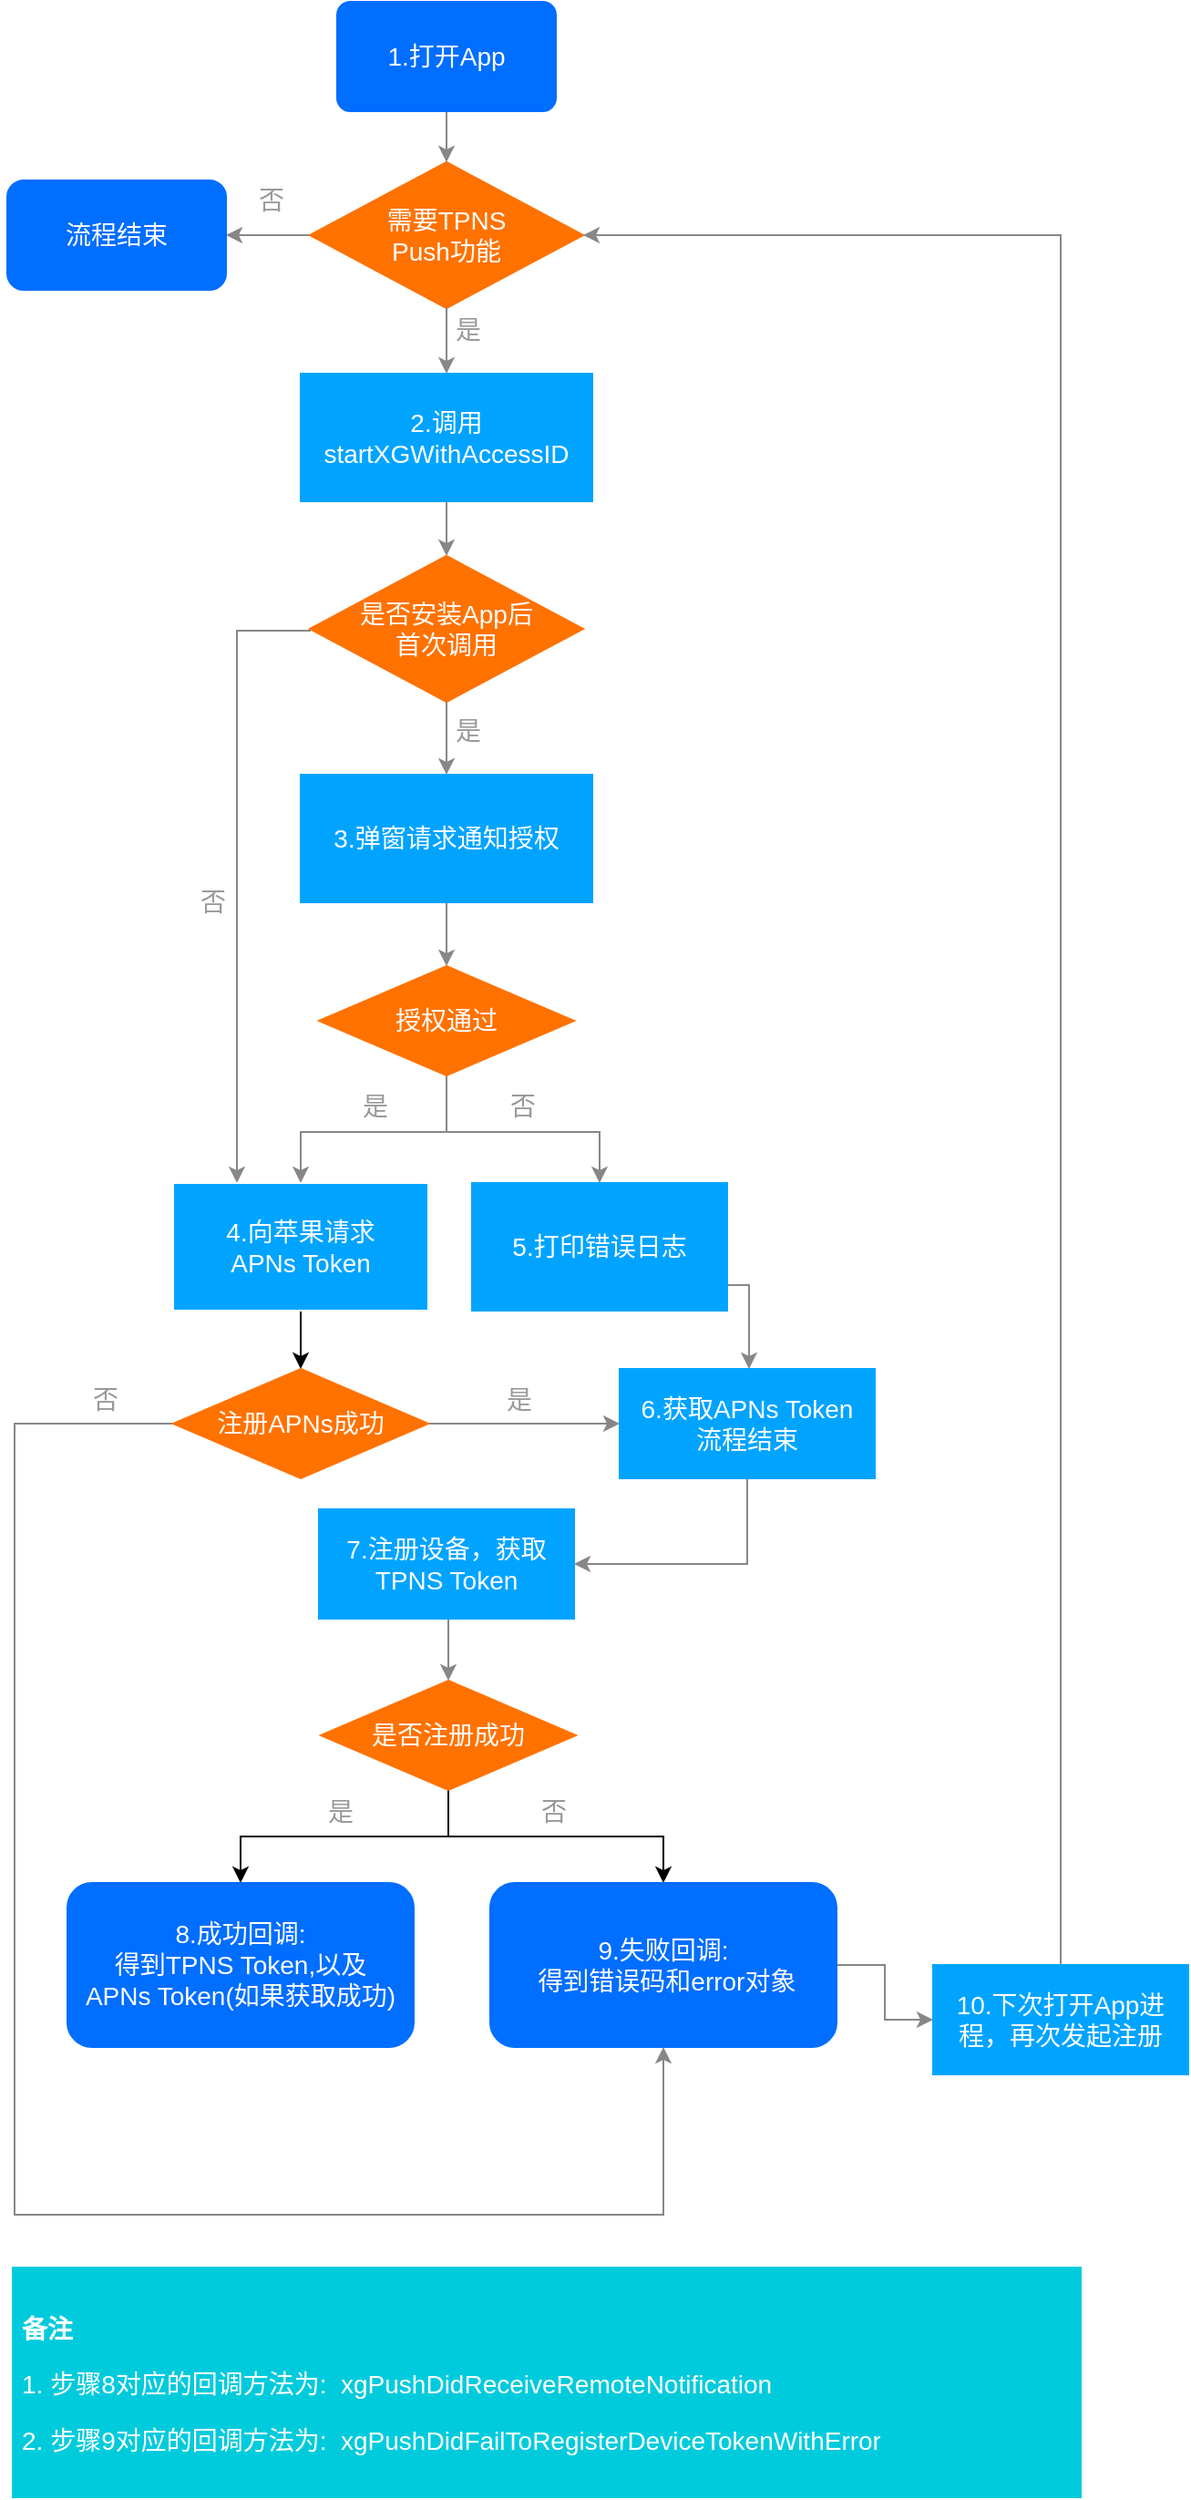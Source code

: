 <mxfile version="13.10.5" type="github">
  <diagram id="-N9uZjTop2ZxeEDGDAec" name="Page-1">
    <mxGraphModel dx="854" dy="771" grid="0" gridSize="10" guides="1" tooltips="1" connect="1" arrows="1" fold="1" page="1" pageScale="1" pageWidth="850" pageHeight="1100" math="0" shadow="0">
      <root>
        <mxCell id="0" />
        <mxCell id="1" parent="0" />
        <mxCell id="5" value="" style="endArrow=classic;html=1;exitX=0.5;exitY=1;exitDx=0;exitDy=0;entryX=0.5;entryY=0;entryDx=0;entryDy=0;strokeColor=#878787;" parent="1" source="6" target="11" edge="1">
          <mxGeometry width="50" height="50" relative="1" as="geometry">
            <mxPoint x="407" y="187" as="sourcePoint" />
            <mxPoint x="407" y="207" as="targetPoint" />
          </mxGeometry>
        </mxCell>
        <mxCell id="6" value="&lt;font face=&quot;helvetica&quot; style=&quot;font-size: 14px;&quot;&gt;1.打开App&lt;/font&gt;" style="rounded=1;whiteSpace=wrap;html=1;fillColor=#006EFF;strokeColor=#006EFF;fontColor=#FFFFFF;fontSize=14;rotation=0;arcSize=12;" parent="1" vertex="1">
          <mxGeometry x="347" y="30" width="120" height="60" as="geometry" />
        </mxCell>
        <mxCell id="113" style="edgeStyle=orthogonalEdgeStyle;rounded=0;orthogonalLoop=1;jettySize=auto;html=1;exitX=0.5;exitY=1;exitDx=0;exitDy=0;entryX=0.5;entryY=0;entryDx=0;entryDy=0;strokeColor=#878787;" parent="1" source="7" target="46" edge="1">
          <mxGeometry relative="1" as="geometry" />
        </mxCell>
        <mxCell id="7" value="&lt;font face=&quot;helvetica&quot; style=&quot;font-size: 14px;&quot;&gt;&lt;font style=&quot;font-size: 14px;&quot;&gt;2.调用startXGWithAccessID&lt;/font&gt;&lt;br style=&quot;font-size: 14px;&quot;&gt;&lt;/font&gt;" style="rounded=0;whiteSpace=wrap;html=1;fillColor=#00A4FF;strokeColor=#00A4FF;fontColor=#FFFFFF;fontSize=14;" parent="1" vertex="1">
          <mxGeometry x="327" y="234" width="160" height="70" as="geometry" />
        </mxCell>
        <mxCell id="10" value="是" style="text;html=1;strokeColor=none;fillColor=none;align=center;verticalAlign=middle;whiteSpace=wrap;rounded=0;fontColor=#999999;fontSize=14;" parent="1" vertex="1">
          <mxGeometry x="407" y="198" width="24" height="24" as="geometry" />
        </mxCell>
        <mxCell id="156" style="edgeStyle=orthogonalEdgeStyle;rounded=0;orthogonalLoop=1;jettySize=auto;html=1;exitX=0;exitY=0.5;exitDx=0;exitDy=0;entryX=1;entryY=0.5;entryDx=0;entryDy=0;arcSize=11;strokeColor=#878787;" parent="1" source="11" target="155" edge="1">
          <mxGeometry relative="1" as="geometry" />
        </mxCell>
        <mxCell id="11" value="需要TPNS&lt;br&gt;Push功能" style="rhombus;whiteSpace=wrap;html=1;fontColor=#FFFFFF;fillColor=#FF7200;strokeColor=#FF7200;fontSize=14;" parent="1" vertex="1">
          <mxGeometry x="332" y="118" width="150" height="80" as="geometry" />
        </mxCell>
        <mxCell id="28" value="" style="edgeStyle=orthogonalEdgeStyle;rounded=0;orthogonalLoop=1;jettySize=auto;html=1;exitX=0.5;exitY=1;exitDx=0;exitDy=0;arcSize=11;strokeColor=#878787;" parent="1" source="11" target="7" edge="1">
          <mxGeometry relative="1" as="geometry">
            <mxPoint x="417" y="377" as="sourcePoint" />
            <mxPoint x="407" y="307" as="targetPoint" />
          </mxGeometry>
        </mxCell>
        <mxCell id="110" style="edgeStyle=orthogonalEdgeStyle;rounded=0;orthogonalLoop=1;jettySize=auto;html=1;strokeColor=#878787;" parent="1" source="46" target="106" edge="1">
          <mxGeometry relative="1" as="geometry" />
        </mxCell>
        <mxCell id="140" style="edgeStyle=orthogonalEdgeStyle;rounded=0;orthogonalLoop=1;jettySize=auto;html=1;exitX=0;exitY=0.5;exitDx=0;exitDy=0;entryX=0.25;entryY=0;entryDx=0;entryDy=0;strokeColor=#878787;" parent="1" source="46" target="120" edge="1">
          <mxGeometry relative="1" as="geometry">
            <Array as="points">
              <mxPoint x="292" y="375" />
            </Array>
          </mxGeometry>
        </mxCell>
        <mxCell id="46" value="是否安装App后&lt;br&gt;首次调用" style="rhombus;whiteSpace=wrap;html=1;fillColor=#FF7200;strokeColor=#FF7200;fontColor=#FFFFFF;fontSize=14;" parent="1" vertex="1">
          <mxGeometry x="332" y="334" width="150" height="80" as="geometry" />
        </mxCell>
        <mxCell id="116" style="edgeStyle=orthogonalEdgeStyle;rounded=0;orthogonalLoop=1;jettySize=auto;html=1;exitX=0.5;exitY=1;exitDx=0;exitDy=0;strokeColor=#878787;" parent="1" source="106" target="115" edge="1">
          <mxGeometry relative="1" as="geometry">
            <mxPoint x="407" y="584" as="sourcePoint" />
          </mxGeometry>
        </mxCell>
        <mxCell id="106" value="3.弹窗请求通知授权" style="rounded=0;whiteSpace=wrap;html=1;fillColor=#00A4FF;strokeColor=#00A4FF;fontColor=#FFFFFF;fontSize=14;" parent="1" vertex="1">
          <mxGeometry x="327" y="454" width="160" height="70" as="geometry" />
        </mxCell>
        <mxCell id="107" value="是" style="text;html=1;strokeColor=none;fillColor=none;align=center;verticalAlign=middle;whiteSpace=wrap;rounded=0;fontColor=#999999;fontSize=14;" parent="1" vertex="1">
          <mxGeometry x="407" y="418" width="24" height="24" as="geometry" />
        </mxCell>
        <mxCell id="122" style="edgeStyle=orthogonalEdgeStyle;rounded=0;orthogonalLoop=1;jettySize=auto;html=1;exitX=0.5;exitY=1;exitDx=0;exitDy=0;entryX=0.5;entryY=0;entryDx=0;entryDy=0;strokeColor=#878787;" parent="1" source="115" target="120" edge="1">
          <mxGeometry relative="1" as="geometry">
            <Array as="points">
              <mxPoint x="407" y="650" />
              <mxPoint x="327" y="650" />
            </Array>
          </mxGeometry>
        </mxCell>
        <mxCell id="133" style="edgeStyle=orthogonalEdgeStyle;rounded=0;orthogonalLoop=1;jettySize=auto;html=1;exitX=0.5;exitY=1;exitDx=0;exitDy=0;entryX=0.5;entryY=0;entryDx=0;entryDy=0;strokeColor=#878787;" parent="1" source="115" target="127" edge="1">
          <mxGeometry relative="1" as="geometry">
            <Array as="points">
              <mxPoint x="407" y="650" />
              <mxPoint x="491" y="650" />
            </Array>
          </mxGeometry>
        </mxCell>
        <mxCell id="115" value="授权通过" style="rhombus;whiteSpace=wrap;html=1;fillColor=#FF7200;strokeColor=#FF7200;fontColor=#FFFFFF;fontSize=14;" parent="1" vertex="1">
          <mxGeometry x="337" y="559" width="140" height="60" as="geometry" />
        </mxCell>
        <mxCell id="tFj3YUiknB7TOpB_AM5G-185" style="edgeStyle=orthogonalEdgeStyle;rounded=0;orthogonalLoop=1;jettySize=auto;html=1;entryX=0.5;entryY=0;entryDx=0;entryDy=0;fontSize=14;" edge="1" parent="1" source="120" target="160">
          <mxGeometry relative="1" as="geometry" />
        </mxCell>
        <mxCell id="120" value="4.向苹果请求&lt;br&gt;APNs Token" style="rounded=0;whiteSpace=wrap;html=1;fillColor=#00A4FF;strokeColor=#FFFFFF;fontColor=#FFFFFF;fontSize=14;" parent="1" vertex="1">
          <mxGeometry x="257" y="678" width="140" height="70" as="geometry" />
        </mxCell>
        <mxCell id="147" style="edgeStyle=orthogonalEdgeStyle;rounded=0;orthogonalLoop=1;jettySize=auto;html=1;exitX=0.5;exitY=1;exitDx=0;exitDy=0;entryX=0.5;entryY=0;entryDx=0;entryDy=0;strokeColor=#878787;" parent="1" source="121" target="146" edge="1">
          <mxGeometry relative="1" as="geometry" />
        </mxCell>
        <mxCell id="121" value="7.注册设备，获取&lt;br&gt;TPNS Token" style="rounded=0;whiteSpace=wrap;html=1;fillColor=#00A4FF;strokeColor=#00A4FF;fontColor=#FFFFFF;fontSize=14;" parent="1" vertex="1">
          <mxGeometry x="337" y="857" width="140" height="60" as="geometry" />
        </mxCell>
        <mxCell id="123" value="是" style="text;html=1;strokeColor=none;fillColor=none;align=center;verticalAlign=middle;whiteSpace=wrap;rounded=0;fontColor=#999999;fontSize=14;" parent="1" vertex="1">
          <mxGeometry x="356" y="624" width="24" height="24" as="geometry" />
        </mxCell>
        <mxCell id="177" style="edgeStyle=orthogonalEdgeStyle;rounded=0;orthogonalLoop=1;jettySize=auto;html=1;exitX=1;exitY=0.5;exitDx=0;exitDy=0;strokeColor=#878787;" parent="1" source="127" target="169" edge="1">
          <mxGeometry relative="1" as="geometry">
            <Array as="points">
              <mxPoint x="573" y="734" />
            </Array>
          </mxGeometry>
        </mxCell>
        <mxCell id="127" value="5.打印错误日志" style="rounded=0;whiteSpace=wrap;html=1;fillColor=#00A4FF;strokeColor=#00A4FF;fontColor=#FFFFFF;fontSize=14;" parent="1" vertex="1">
          <mxGeometry x="421" y="678" width="140" height="70" as="geometry" />
        </mxCell>
        <mxCell id="129" value="否" style="text;html=1;strokeColor=none;fillColor=none;align=center;verticalAlign=middle;whiteSpace=wrap;rounded=0;fontColor=#999999;fontSize=14;" parent="1" vertex="1">
          <mxGeometry x="437" y="624" width="24" height="24" as="geometry" />
        </mxCell>
        <mxCell id="141" value="否" style="text;html=1;strokeColor=none;fillColor=none;align=center;verticalAlign=middle;whiteSpace=wrap;rounded=0;fontColor=#999999;fontSize=14;" parent="1" vertex="1">
          <mxGeometry x="267" y="512" width="24" height="24" as="geometry" />
        </mxCell>
        <mxCell id="tFj3YUiknB7TOpB_AM5G-186" style="edgeStyle=orthogonalEdgeStyle;rounded=0;orthogonalLoop=1;jettySize=auto;html=1;entryX=0.5;entryY=0;entryDx=0;entryDy=0;fontSize=14;" edge="1" parent="1" source="146" target="148">
          <mxGeometry relative="1" as="geometry" />
        </mxCell>
        <mxCell id="tFj3YUiknB7TOpB_AM5G-187" style="edgeStyle=orthogonalEdgeStyle;rounded=0;orthogonalLoop=1;jettySize=auto;html=1;fontSize=14;" edge="1" parent="1" source="146" target="149">
          <mxGeometry relative="1" as="geometry" />
        </mxCell>
        <mxCell id="146" value="是否注册成功" style="rhombus;whiteSpace=wrap;html=1;fillColor=#FF7200;strokeColor=#FF7200;fontColor=#FFFFFF;fontSize=14;" parent="1" vertex="1">
          <mxGeometry x="338" y="951" width="140" height="60" as="geometry" />
        </mxCell>
        <mxCell id="148" value="&lt;font style=&quot;font-size: 14px&quot;&gt;8.成功回调: &lt;br style=&quot;font-size: 14px&quot;&gt;得到TPNS Token,以及&lt;br&gt;APNs Token(如果获取成功)&lt;/font&gt;" style="rounded=1;whiteSpace=wrap;html=1;fontColor=#FFFFFF;fillColor=#006EFF;strokeColor=#006EFF;fontSize=14;" parent="1" vertex="1">
          <mxGeometry x="199" y="1062" width="190" height="90" as="geometry" />
        </mxCell>
        <mxCell id="153" style="edgeStyle=orthogonalEdgeStyle;rounded=0;orthogonalLoop=1;jettySize=auto;html=1;exitX=1;exitY=0.5;exitDx=0;exitDy=0;entryX=0;entryY=0.5;entryDx=0;entryDy=0;strokeColor=#878787;" parent="1" source="149" target="152" edge="1">
          <mxGeometry relative="1" as="geometry" />
        </mxCell>
        <mxCell id="149" value="&lt;font style=&quot;font-size: 14px;&quot;&gt;9.失败回调:&lt;br style=&quot;font-size: 14px;&quot;&gt;&amp;nbsp;得到错误码和error对象&lt;/font&gt;" style="rounded=1;whiteSpace=wrap;html=1;fontColor=#FFFFFF;fillColor=#006EFF;strokeColor=#006EFF;fontSize=14;horizontal=1;verticalAlign=middle;" parent="1" vertex="1">
          <mxGeometry x="431" y="1062" width="190" height="90" as="geometry" />
        </mxCell>
        <mxCell id="154" style="edgeStyle=orthogonalEdgeStyle;rounded=0;orthogonalLoop=1;jettySize=auto;html=1;exitX=0.5;exitY=0;exitDx=0;exitDy=0;entryX=1;entryY=0.5;entryDx=0;entryDy=0;arcSize=20;strokeColor=#878787;" parent="1" source="152" target="11" edge="1">
          <mxGeometry relative="1" as="geometry" />
        </mxCell>
        <mxCell id="152" value="10.下次打开App进&lt;br&gt;程，再次发起注册" style="rounded=0;whiteSpace=wrap;html=1;fontColor=#FFFFFF;fillColor=#00A4FF;strokeColor=#00A4FF;fontSize=14;" parent="1" vertex="1">
          <mxGeometry x="674" y="1107" width="140" height="60" as="geometry" />
        </mxCell>
        <mxCell id="155" value="&lt;font face=&quot;helvetica&quot; style=&quot;font-size: 14px;&quot;&gt;流程结束&lt;br style=&quot;font-size: 14px;&quot;&gt;&lt;/font&gt;" style="rounded=1;whiteSpace=wrap;html=1;fillColor=#006EFF;strokeColor=#006EFF;fontColor=#FFFFFF;fontSize=14;" parent="1" vertex="1">
          <mxGeometry x="166" y="128" width="120" height="60" as="geometry" />
        </mxCell>
        <mxCell id="157" value="否" style="text;html=1;strokeColor=none;fillColor=none;align=center;verticalAlign=middle;whiteSpace=wrap;rounded=0;fontColor=#999999;fontSize=14;" parent="1" vertex="1">
          <mxGeometry x="299" y="127" width="24" height="24" as="geometry" />
        </mxCell>
        <mxCell id="158" value="是" style="text;html=1;strokeColor=none;fillColor=none;align=center;verticalAlign=middle;whiteSpace=wrap;rounded=0;fontColor=#999999;fontSize=14;" parent="1" vertex="1">
          <mxGeometry x="337" y="1011" width="24" height="24" as="geometry" />
        </mxCell>
        <mxCell id="159" value="否" style="text;html=1;strokeColor=none;fillColor=none;align=center;verticalAlign=middle;whiteSpace=wrap;rounded=0;fontColor=#999999;fontSize=14;" parent="1" vertex="1">
          <mxGeometry x="454" y="1011" width="24" height="24" as="geometry" />
        </mxCell>
        <mxCell id="162" style="edgeStyle=orthogonalEdgeStyle;rounded=0;orthogonalLoop=1;jettySize=auto;html=1;entryX=0.5;entryY=1;entryDx=0;entryDy=0;strokeColor=#878787;exitX=0;exitY=0.5;exitDx=0;exitDy=0;" parent="1" target="149" edge="1" source="160">
          <mxGeometry relative="1" as="geometry">
            <Array as="points">
              <mxPoint x="170" y="810" />
              <mxPoint x="170" y="1244" />
              <mxPoint x="526" y="1244" />
            </Array>
            <mxPoint x="337" y="898" as="sourcePoint" />
          </mxGeometry>
        </mxCell>
        <mxCell id="178" style="edgeStyle=orthogonalEdgeStyle;rounded=0;orthogonalLoop=1;jettySize=auto;html=1;exitX=1;exitY=0.5;exitDx=0;exitDy=0;entryX=0;entryY=0.5;entryDx=0;entryDy=0;strokeColor=#878787;" parent="1" source="160" target="169" edge="1">
          <mxGeometry relative="1" as="geometry">
            <mxPoint x="510" y="833" as="targetPoint" />
          </mxGeometry>
        </mxCell>
        <mxCell id="160" value="注册APNs成功" style="rhombus;whiteSpace=wrap;html=1;fillColor=#FF7200;strokeColor=#FF7200;fontColor=#FFFFFF;fontSize=14;" parent="1" vertex="1">
          <mxGeometry x="257" y="780" width="140" height="60" as="geometry" />
        </mxCell>
        <mxCell id="165" value="否" style="text;html=1;strokeColor=none;fillColor=none;align=center;verticalAlign=middle;whiteSpace=wrap;rounded=0;fontColor=#999999;fontSize=14;" parent="1" vertex="1">
          <mxGeometry x="208" y="785" width="24" height="24" as="geometry" />
        </mxCell>
        <mxCell id="168" value="是" style="text;html=1;strokeColor=none;fillColor=none;align=center;verticalAlign=middle;whiteSpace=wrap;rounded=0;fontColor=#999999;fontSize=14;" parent="1" vertex="1">
          <mxGeometry x="435" y="785" width="24" height="24" as="geometry" />
        </mxCell>
        <mxCell id="172" style="edgeStyle=orthogonalEdgeStyle;rounded=0;orthogonalLoop=1;jettySize=auto;html=1;exitX=0.5;exitY=1;exitDx=0;exitDy=0;entryX=1;entryY=0.5;entryDx=0;entryDy=0;strokeColor=#878787;" parent="1" source="169" target="121" edge="1">
          <mxGeometry relative="1" as="geometry" />
        </mxCell>
        <mxCell id="169" value="6.获取APNs Token&lt;br&gt;流程结束" style="rounded=0;whiteSpace=wrap;html=1;fillColor=#00A4FF;strokeColor=#00A4FF;fontColor=#FFFFFF;fontSize=14;" parent="1" vertex="1">
          <mxGeometry x="502" y="780" width="140" height="60" as="geometry" />
        </mxCell>
        <mxCell id="185" value="&lt;h1 style=&quot;font-size: 14px&quot;&gt;&lt;br&gt;&lt;/h1&gt;&lt;h1 style=&quot;font-size: 14px&quot;&gt;备注&lt;/h1&gt;&lt;p style=&quot;font-size: 14px&quot;&gt;1. 步骤8对应的回调方法为:&amp;nbsp;&amp;nbsp;xgPushDidReceiveRemoteNotification&lt;/p&gt;&lt;p style=&quot;font-size: 14px&quot;&gt;2. 步骤9对应的回调方法为:&amp;nbsp; xgPushDidFailToRegisterDeviceTokenWithError&lt;/p&gt;" style="text;html=1;spacing=5;spacingTop=-20;whiteSpace=wrap;overflow=hidden;rounded=0;fillColor=#00CBDC;strokeColor=#00CBDC;fontColor=#FFFFFF;fontSize=14;" parent="1" vertex="1">
          <mxGeometry x="169" y="1273" width="586" height="126" as="geometry" />
        </mxCell>
      </root>
    </mxGraphModel>
  </diagram>
</mxfile>
